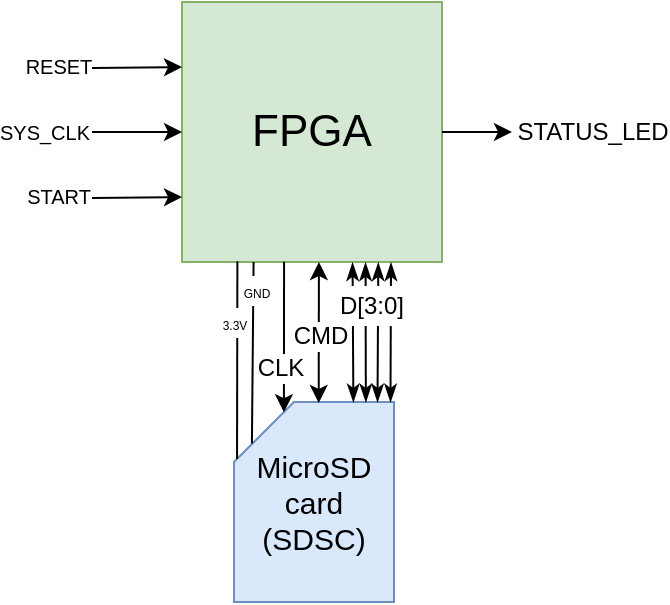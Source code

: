 <mxfile version="20.6.2" type="device"><diagram id="fO9pJ9hmjl-DQnfwtDK7" name="Страница 1"><mxGraphModel dx="155" dy="101" grid="1" gridSize="10" guides="1" tooltips="1" connect="1" arrows="1" fold="1" page="1" pageScale="1" pageWidth="1169" pageHeight="827" math="0" shadow="0"><root><mxCell id="0"/><mxCell id="1" parent="0"/><mxCell id="NyUPaynE3EMtB2uFRSFc-2" value="&lt;font style=&quot;font-size: 15px;&quot;&gt;MicroSD card (SDSC)&lt;/font&gt;" style="shape=card;whiteSpace=wrap;html=1;fillColor=#dae8fc;strokeColor=#6c8ebf;" parent="1" vertex="1"><mxGeometry x="161" y="327" width="80" height="100" as="geometry"/></mxCell><mxCell id="NyUPaynE3EMtB2uFRSFc-4" value="&lt;font style=&quot;font-size: 22px;&quot;&gt;FPGA&lt;/font&gt;" style="whiteSpace=wrap;html=1;aspect=fixed;fillColor=#d5e8d4;strokeColor=#82b366;" parent="1" vertex="1"><mxGeometry x="135" y="127" width="130" height="130" as="geometry"/></mxCell><mxCell id="NyUPaynE3EMtB2uFRSFc-5" value="" style="endArrow=classicThin;html=1;rounded=0;fontSize=22;entryX=0.804;entryY=1.003;entryDx=0;entryDy=0;exitX=0.978;exitY=0;exitDx=0;exitDy=0;exitPerimeter=0;startArrow=classicThin;startFill=1;endFill=1;entryPerimeter=0;" parent="1" source="NyUPaynE3EMtB2uFRSFc-2" edge="1"><mxGeometry width="50" height="50" relative="1" as="geometry"><mxPoint x="239.28" y="326.5" as="sourcePoint"/><mxPoint x="239.52" y="257.39" as="targetPoint"/></mxGeometry></mxCell><mxCell id="NyUPaynE3EMtB2uFRSFc-6" value="" style="endArrow=classicThin;html=1;rounded=0;fontSize=22;entryX=0.755;entryY=1.003;entryDx=0;entryDy=0;exitX=0.897;exitY=0;exitDx=0;exitDy=0;exitPerimeter=0;startArrow=classicThin;startFill=1;endFill=1;entryPerimeter=0;" parent="1" source="NyUPaynE3EMtB2uFRSFc-2" target="NyUPaynE3EMtB2uFRSFc-4" edge="1"><mxGeometry width="50" height="50" relative="1" as="geometry"><mxPoint x="232.72" y="327.4" as="sourcePoint"/><mxPoint x="233.22" y="257.5" as="targetPoint"/></mxGeometry></mxCell><mxCell id="NyUPaynE3EMtB2uFRSFc-8" value="" style="endArrow=classicThin;html=1;rounded=0;fontSize=22;exitX=0.824;exitY=0;exitDx=0;exitDy=0;exitPerimeter=0;startArrow=classicThin;startFill=1;endFill=1;entryX=0.706;entryY=1.003;entryDx=0;entryDy=0;entryPerimeter=0;" parent="1" source="NyUPaynE3EMtB2uFRSFc-2" edge="1"><mxGeometry width="50" height="50" relative="1" as="geometry"><mxPoint x="226.88" y="326.8" as="sourcePoint"/><mxPoint x="226.78" y="257.39" as="targetPoint"/></mxGeometry></mxCell><mxCell id="NyUPaynE3EMtB2uFRSFc-9" value="" style="endArrow=classicThin;html=1;rounded=0;fontSize=22;entryX=0.656;entryY=1.003;entryDx=0;entryDy=0;exitX=0.746;exitY=0;exitDx=0;exitDy=0;exitPerimeter=0;startArrow=classicThin;startFill=1;endFill=1;entryPerimeter=0;" parent="1" source="NyUPaynE3EMtB2uFRSFc-2" target="NyUPaynE3EMtB2uFRSFc-4" edge="1"><mxGeometry width="50" height="50" relative="1" as="geometry"><mxPoint x="220.68" y="326.6" as="sourcePoint"/><mxPoint x="220.22" y="257.5" as="targetPoint"/></mxGeometry></mxCell><mxCell id="NyUPaynE3EMtB2uFRSFc-12" value="D[3:0]" style="text;html=1;strokeColor=none;fillColor=default;align=center;verticalAlign=middle;whiteSpace=wrap;rounded=0;fontSize=12;" parent="1" vertex="1"><mxGeometry x="210" y="269" width="40" height="20" as="geometry"/></mxCell><mxCell id="NyUPaynE3EMtB2uFRSFc-17" value="" style="endArrow=classic;html=1;rounded=0;fontSize=12;exitX=0.392;exitY=0.005;exitDx=0;exitDy=0;exitPerimeter=0;entryX=0.442;entryY=1;entryDx=0;entryDy=0;entryPerimeter=0;startArrow=classic;startFill=1;endFill=1;" parent="1" edge="1"><mxGeometry width="50" height="50" relative="1" as="geometry"><mxPoint x="203.36" y="327.5" as="sourcePoint"/><mxPoint x="203.46" y="257" as="targetPoint"/></mxGeometry></mxCell><mxCell id="NyUPaynE3EMtB2uFRSFc-18" value="CMD" style="edgeLabel;html=1;align=center;verticalAlign=middle;resizable=0;points=[];fontSize=12;" parent="NyUPaynE3EMtB2uFRSFc-17" vertex="1" connectable="0"><mxGeometry x="0.102" relative="1" as="geometry"><mxPoint y="5" as="offset"/></mxGeometry></mxCell><mxCell id="NyUPaynE3EMtB2uFRSFc-19" value="" style="endArrow=none;html=1;rounded=0;fontSize=12;exitX=0.312;exitY=0.051;exitDx=0;exitDy=0;exitPerimeter=0;entryX=0.331;entryY=0.999;entryDx=0;entryDy=0;entryPerimeter=0;startArrow=classic;startFill=1;" parent="1" source="NyUPaynE3EMtB2uFRSFc-2" edge="1"><mxGeometry width="50" height="50" relative="1" as="geometry"><mxPoint x="185.96" y="330" as="sourcePoint"/><mxPoint x="186.03" y="256.87" as="targetPoint"/></mxGeometry></mxCell><mxCell id="NyUPaynE3EMtB2uFRSFc-20" value="CLK" style="edgeLabel;html=1;align=center;verticalAlign=middle;resizable=0;points=[];fontSize=12;" parent="NyUPaynE3EMtB2uFRSFc-19" vertex="1" connectable="0"><mxGeometry x="0.102" relative="1" as="geometry"><mxPoint x="-2" y="19" as="offset"/></mxGeometry></mxCell><mxCell id="NyUPaynE3EMtB2uFRSFc-21" value="" style="endArrow=none;html=1;rounded=0;fontSize=12;entryX=0.331;entryY=0.999;entryDx=0;entryDy=0;entryPerimeter=0;exitX=0.112;exitY=0.208;exitDx=0;exitDy=0;exitPerimeter=0;" parent="1" source="NyUPaynE3EMtB2uFRSFc-2" edge="1"><mxGeometry width="50" height="50" relative="1" as="geometry"><mxPoint x="170" y="347" as="sourcePoint"/><mxPoint x="170.79" y="257.0" as="targetPoint"/></mxGeometry></mxCell><mxCell id="NyUPaynE3EMtB2uFRSFc-22" value="&lt;font style=&quot;font-size: 6px;&quot;&gt;GND&lt;/font&gt;" style="edgeLabel;html=1;align=center;verticalAlign=middle;resizable=0;points=[];fontSize=12;" parent="NyUPaynE3EMtB2uFRSFc-21" vertex="1" connectable="0"><mxGeometry x="0.102" relative="1" as="geometry"><mxPoint x="1" y="-27" as="offset"/></mxGeometry></mxCell><mxCell id="NyUPaynE3EMtB2uFRSFc-23" value="" style="endArrow=none;html=1;rounded=0;fontSize=12;exitX=0.019;exitY=0.285;exitDx=0;exitDy=0;exitPerimeter=0;entryX=0.213;entryY=0.997;entryDx=0;entryDy=0;entryPerimeter=0;" parent="1" source="NyUPaynE3EMtB2uFRSFc-2" target="NyUPaynE3EMtB2uFRSFc-4" edge="1"><mxGeometry width="50" height="50" relative="1" as="geometry"><mxPoint x="161" y="340.73" as="sourcePoint"/><mxPoint x="161.79" y="257.0" as="targetPoint"/></mxGeometry></mxCell><mxCell id="NyUPaynE3EMtB2uFRSFc-24" value="&lt;font style=&quot;font-size: 6px;&quot;&gt;3.3V&lt;/font&gt;" style="edgeLabel;html=1;align=center;verticalAlign=middle;resizable=0;points=[];fontSize=12;" parent="NyUPaynE3EMtB2uFRSFc-23" vertex="1" connectable="0"><mxGeometry x="0.102" relative="1" as="geometry"><mxPoint x="-2" y="-14" as="offset"/></mxGeometry></mxCell><mxCell id="NyUPaynE3EMtB2uFRSFc-26" value="" style="endArrow=classic;html=1;rounded=0;fontSize=6;endFill=1;entryX=0;entryY=0.75;entryDx=0;entryDy=0;" parent="1" target="NyUPaynE3EMtB2uFRSFc-4" edge="1"><mxGeometry width="50" height="50" relative="1" as="geometry"><mxPoint x="90" y="225" as="sourcePoint"/><mxPoint x="130" y="237" as="targetPoint"/></mxGeometry></mxCell><mxCell id="EQyaDjutotKaHnsKmeEY-12" value="START" style="edgeLabel;html=1;align=center;verticalAlign=middle;resizable=0;points=[];fontSize=10;" vertex="1" connectable="0" parent="NyUPaynE3EMtB2uFRSFc-26"><mxGeometry x="-0.414" y="1" relative="1" as="geometry"><mxPoint x="-30" as="offset"/></mxGeometry></mxCell><mxCell id="NyUPaynE3EMtB2uFRSFc-40" value="" style="endArrow=classic;html=1;rounded=0;fontSize=6;entryX=0;entryY=0.25;entryDx=0;entryDy=0;endFill=1;" parent="1" edge="1" target="NyUPaynE3EMtB2uFRSFc-4"><mxGeometry width="50" height="50" relative="1" as="geometry"><mxPoint x="90" y="160" as="sourcePoint"/><mxPoint x="134.39" y="152.45" as="targetPoint"/></mxGeometry></mxCell><mxCell id="EQyaDjutotKaHnsKmeEY-13" value="RESET" style="edgeLabel;html=1;align=center;verticalAlign=middle;resizable=0;points=[];fontSize=10;" vertex="1" connectable="0" parent="NyUPaynE3EMtB2uFRSFc-40"><mxGeometry x="-0.658" y="1" relative="1" as="geometry"><mxPoint x="-25" as="offset"/></mxGeometry></mxCell><mxCell id="NyUPaynE3EMtB2uFRSFc-51" value="" style="endArrow=classic;html=1;rounded=0;fontSize=6;exitX=1;exitY=0.5;exitDx=0;exitDy=0;" parent="1" source="NyUPaynE3EMtB2uFRSFc-4" edge="1"><mxGeometry width="50" height="50" relative="1" as="geometry"><mxPoint x="160" y="177" as="sourcePoint"/><mxPoint x="300" y="192" as="targetPoint"/></mxGeometry></mxCell><mxCell id="NyUPaynE3EMtB2uFRSFc-52" value="&lt;font style=&quot;font-size: 12px;&quot;&gt;STATUS_LED&lt;/font&gt;" style="edgeLabel;html=1;align=center;verticalAlign=middle;resizable=0;points=[];fontSize=6;" parent="NyUPaynE3EMtB2uFRSFc-51" vertex="1" connectable="0"><mxGeometry x="0.698" relative="1" as="geometry"><mxPoint x="45" as="offset"/></mxGeometry></mxCell><mxCell id="KM2RA54iMA9DWckKqhhu-1" value="" style="endArrow=classic;html=1;rounded=0;fontSize=12;fontColor=#0000FF;strokeColor=#000000;entryX=0;entryY=0.5;entryDx=0;entryDy=0;" parent="1" edge="1" target="NyUPaynE3EMtB2uFRSFc-4"><mxGeometry width="50" height="50" relative="1" as="geometry"><mxPoint x="90" y="192" as="sourcePoint"/><mxPoint x="226" y="127" as="targetPoint"/></mxGeometry></mxCell><mxCell id="KM2RA54iMA9DWckKqhhu-2" value="&lt;font style=&quot;font-size: 10px;&quot; color=&quot;#000000&quot;&gt;SYS_CLK&lt;/font&gt;" style="edgeLabel;html=1;align=center;verticalAlign=middle;resizable=0;points=[];fontSize=12;fontColor=#0000FF;" parent="KM2RA54iMA9DWckKqhhu-1" vertex="1" connectable="0"><mxGeometry x="-0.921" y="-1" relative="1" as="geometry"><mxPoint x="-26" y="-1" as="offset"/></mxGeometry></mxCell></root></mxGraphModel></diagram></mxfile>